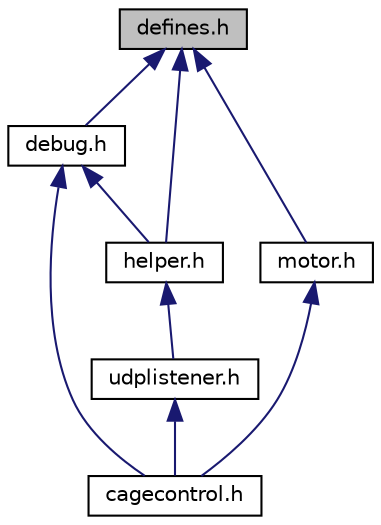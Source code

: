 digraph "defines.h"
{
  edge [fontname="Helvetica",fontsize="10",labelfontname="Helvetica",labelfontsize="10"];
  node [fontname="Helvetica",fontsize="10",shape=record];
  Node1 [label="defines.h",height=0.2,width=0.4,color="black", fillcolor="grey75", style="filled", fontcolor="black"];
  Node1 -> Node2 [dir="back",color="midnightblue",fontsize="10",style="solid"];
  Node2 [label="debug.h",height=0.2,width=0.4,color="black", fillcolor="white", style="filled",URL="$debug_8h.xhtml",tooltip="contains debug macros "];
  Node2 -> Node3 [dir="back",color="midnightblue",fontsize="10",style="solid"];
  Node3 [label="cagecontrol.h",height=0.2,width=0.4,color="black", fillcolor="white", style="filled",URL="$cagecontrol_8h_source.xhtml"];
  Node2 -> Node4 [dir="back",color="midnightblue",fontsize="10",style="solid"];
  Node4 [label="helper.h",height=0.2,width=0.4,color="black", fillcolor="white", style="filled",URL="$helper_8h.xhtml"];
  Node4 -> Node5 [dir="back",color="midnightblue",fontsize="10",style="solid"];
  Node5 [label="udplistener.h",height=0.2,width=0.4,color="black", fillcolor="white", style="filled",URL="$udplistener_8h.xhtml"];
  Node5 -> Node3 [dir="back",color="midnightblue",fontsize="10",style="solid"];
  Node1 -> Node6 [dir="back",color="midnightblue",fontsize="10",style="solid"];
  Node6 [label="motor.h",height=0.2,width=0.4,color="black", fillcolor="white", style="filled",URL="$motor_8h.xhtml"];
  Node6 -> Node3 [dir="back",color="midnightblue",fontsize="10",style="solid"];
  Node1 -> Node4 [dir="back",color="midnightblue",fontsize="10",style="solid"];
}
